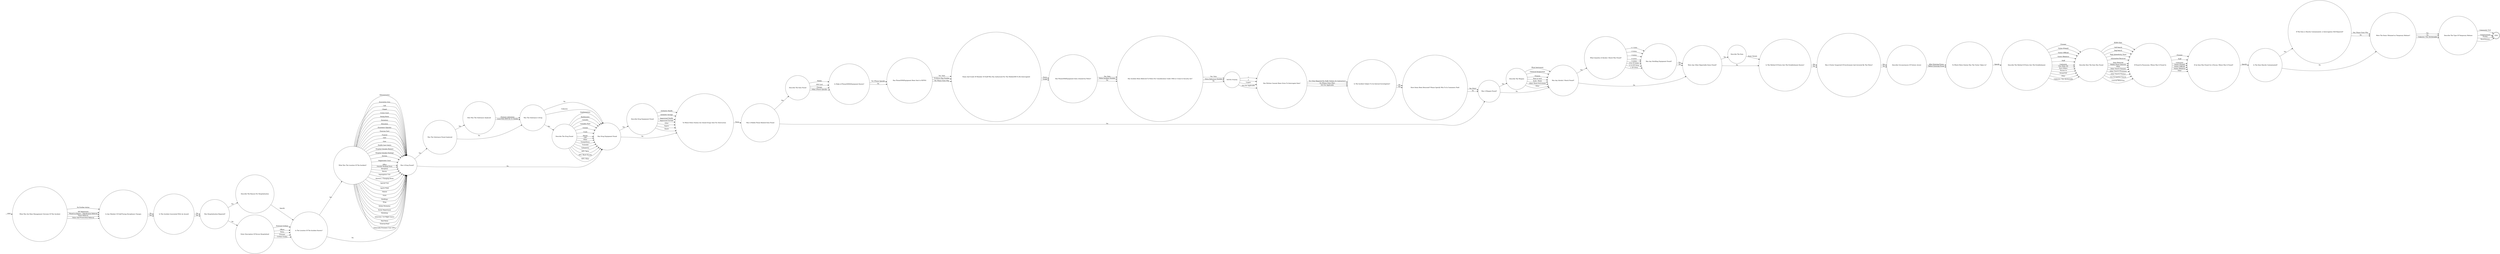 digraph OLD_FINDS {  rankdir=LR;
  node [shape = circle];
  START_NODE [label="", shape=none];
  START_NODE -> 49257 [label = "start"];
  END_NODE [label="END", shape="doublecircle"];
  49257 [label = "What Was the Main Management Outcome Of This Incident"];
  49257 -> 49258 [label = "No Further Action"];
  49257 -> 49258 [label = "IEP Regression"];
  49257 -> 49258 [label = "Placed on Report ./ Adjudication Referral"];
  49257 -> 49258 [label = "Police Referral"];
  49257 -> 49258 [label = "Police And Prosecution Referral"];
  49258 [label = "Is Any Member Of Staff Facing Disciplinary Charges"];
  49258 -> 49259 [label = "No"];
  49258 -> 49259 [label = "Yes"];
  49259 [label = "Is This Incident Associated With An Assault"];
  49259 -> 49260 [label = "No"];
  49259 -> 49260 [label = "Yes"];
  49260 [label = "Was Hospitalisation Required?"];
  49260 -> 49261 [label = "Yes"];
  49260 -> 49266 [label = "No"];
  49261 [label = "Describe The Reason For Hospitalisation"];
  49261 -> 49263 [label = "Specify"];
  49263 [label = "Is The Location Of The Incident Known?"];
  49263 -> 49264 [label = "Yes"];
  49263 -> 49265 [label = "No"];
  49264 [label = "What Was The Location Of The Incident?"];
  49264 -> 49265 [label = "Administration"];
  49264 -> 49265 [label = "Association Area"];
  49264 -> 49265 [label = "Cell"];
  49264 -> 49265 [label = "Chapel"];
  49264 -> 49265 [label = "Crown Court"];
  49264 -> 49265 [label = "Dining Room"];
  49264 -> 49265 [label = "Dormitory"];
  49264 -> 49265 [label = "Education"];
  49264 -> 49265 [label = "Elsewhere (Specify)"];
  49264 -> 49265 [label = "Exercise Yard"];
  49264 -> 49265 [label = "Funeral"];
  49264 -> 49265 [label = "Gate"];
  49264 -> 49265 [label = "Gym"];
  49264 -> 49265 [label = "Health Care Centre"];
  49264 -> 49265 [label = "Hospital Outside (Patient)"];
  49264 -> 49265 [label = "Hospital Outside (Visiting)"];
  49264 -> 49265 [label = "Kitchen"];
  49264 -> 49265 [label = "Magistrates Court"];
  49264 -> 49265 [label = "Office"];
  49264 -> 49265 [label = "Outside Working Party"];
  49264 -> 49265 [label = "Reception"];
  49264 -> 49265 [label = "Recess"];
  49264 -> 49265 [label = "Segregation Unit"];
  49264 -> 49265 [label = "Showers / Changing Room"];
  49264 -> 49265 [label = "Special Unit"];
  49264 -> 49265 [label = "Sports Field"];
  49264 -> 49265 [label = "Vehicle"];
  49264 -> 49265 [label = "Visits"];
  49264 -> 49265 [label = "Weddings"];
  49264 -> 49265 [label = "Wing"];
  49264 -> 49265 [label = "Within Perimeter"];
  49264 -> 49265 [label = "Works Department"];
  49264 -> 49265 [label = "Workshop"];
  49264 -> 49265 [label = "Induction / 1st Night Centre"];
  49264 -> 49265 [label = "Mail Room"];
  49264 -> 49265 [label = "External Roof"];
  49264 -> 49265 [label = "Vulnerable Prisoners Unit (VPU)"];
  49265 [label = "Was A Drug Found?"];
  49265 -> 49267 [label = "Yes"];
  49265 -> 49271 [label = "No"];
  49266 [label = "Enter Description Of Person Hospitalised"];
  49266 -> 49263 [label = "External Civilians"];
  49266 -> 49263 [label = "Officer"];
  49266 -> 49263 [label = "Police"];
  49266 -> 49263 [label = "Prisoner"];
  49266 -> 49263 [label = "Civilian Grades"];
  49267 [label = "Was The Substance Found Analysed"];
  49267 -> 49268 [label = "Yes"];
  49267 -> 49269 [label = "No"];
  49268 [label = "How Was The Substance Analysed"];
  49268 -> 49269 [label = "Forensic Laboratory"];
  49268 -> 49269 [label = "Local With BDH Kit Or Similar"];
  49269 [label = "Was The Substance A Drug"];
  49269 -> 49270 [label = "Yes"];
  49269 -> 49271 [label = "No"];
  49269 -> 49271 [label = "Unknown"];
  49270 [label = "Describe The Drug Found"];
  49270 -> 49271 [label = "Amphetamines"];
  49270 -> 49271 [label = "Barbiturates"];
  49270 -> 49271 [label = "Cannabis"];
  49270 -> 49271 [label = "Cannabis Plant"];
  49270 -> 49271 [label = "Cocaine"];
  49270 -> 49271 [label = "Crack"];
  49270 -> 49271 [label = "Heroin"];
  49270 -> 49271 [label = "LSD"];
  49270 -> 49271 [label = "Other"];
  49270 -> 49271 [label = "Tranquilisers"];
  49270 -> 49271 [label = "Tramadol"];
  49270 -> 49271 [label = "Gabapentin"];
  49270 -> 49271 [label = "NPS: Spice"];
  49270 -> 49271 [label = "NPS: Black Mamba"];
  49270 -> 49271 [label = "NPS: Other"];
  49271 [label = "Was Drug Equipment Found"];
  49271 -> 49272 [label = "Yes"];
  49271 -> 49273 [label = "No"];
  49272 [label = "Describe Drug Equipment Found"];
  49272 -> 49273 [label = "Authentic Needle"];
  49272 -> 49273 [label = "Authentic Syringe"];
  49272 -> 49273 [label = "Improvised Needle"];
  49272 -> 49273 [label = "Improvised Syringe"];
  49272 -> 49273 [label = "Other"];
  49272 -> 49273 [label = "Pipe(s)"];
  49272 -> 49273 [label = "Roach"];
  49273 [label = "To Which Police Station Are Seized Drugs Sent For Destruction"];
  49273 -> 49274 [label = "Name"];
  49274 [label = "Was A Mobile Phone Related Item Found"];
  49274 -> 49275 [label = "Yes"];
  49274 -> 49287 [label = "No"];
  49275 [label = "Describe The Item Found"];
  49275 -> 49276 [label = "Mobile"];
  49275 -> 49276 [label = "SIM Card"];
  49275 -> 49276 [label = "Charger"];
  49275 -> 49276 [label = "Other (Please Specify)"];
  49276 [label = "Is Make of Phone/SIMS/Equipment Known?"];
  49276 -> 49279 [label = "Yes (Please Specify)"];
  49276 -> 49279 [label = "No"];
  49279 [label = "Has Phone/SIM/Equipment Been Sent to NDTSG"];
  49279 -> 49280 [label = "Yes: Date"];
  49279 -> 49280 [label = "Evidence Bag Number"];
  49279 -> 49280 [label = "No: Please State Why"];
  49280 [label = "Name And Grade Of Member Of Staff Who Has Authorised For The Mobile/SIM To Be Interrogated"];
  49280 -> 49281 [label = "Name"];
  49280 -> 49281 [label = "Grade"];
  49281 [label = "Has Phone/SIM/Equipment been retained by Police?"];
  49281 -> 49282 [label = "Yes: Date"];
  49281 -> 49282 [label = "Police Incident Number"];
  49281 -> 49282 [label = "No"];
  49282 [label = "Has Incident Been Referred To Police For Consideration Under OMA or Crime & Security Act?"];
  49282 -> 49283 [label = "Yes: Date"];
  49282 -> 49283 [label = "Police Reference Number"];
  49282 -> 49283 [label = "No"];
  49283 [label = "NDTSG Priority"];
  49283 -> 49284 [label = "1"];
  49283 -> 49284 [label = "2"];
  49283 -> 49284 [label = "Urgent"];
  49283 -> 49284 [label = "N/A Not Applicable"];
  49284 [label = "Has Written Consent Been Given To Interrogate Item?"];
  49284 -> 49285 [label = "Yes (Only Required For Staff, Visitors Or Contractors)"];
  49284 -> 49285 [label = "No (Please State Why)"];
  49284 -> 49285 [label = "N/A Not Applicable"];
  49285 [label = "Is The Incident Subject To An Internal Investigation?"];
  49285 -> 49286 [label = "No"];
  49285 -> 49286 [label = "Yes"];
  49286 [label = "Have Items Been Returned? Please Specify Who To In Comments Field"];
  49286 -> 49287 [label = "Yes (Date)"];
  49286 -> 49287 [label = "No"];
  49287 [label = "Was A Weapon Found?"];
  49287 -> 49288 [label = "Yes"];
  49287 -> 49289 [label = "No"];
  49288 [label = "Describe The Weapon"];
  49288 -> 49289 [label = "Blunt Instrument"];
  49288 -> 49289 [label = "Chemical Incapacitant"];
  49288 -> 49289 [label = "Firearm"];
  49288 -> 49289 [label = "Item In Sock"];
  49288 -> 49289 [label = "Knife / Blade"];
  49288 -> 49289 [label = "Other Sharp Instrument"];
  49288 -> 49289 [label = "Other"];
  49289 [label = "Was Any Alcohol / Hooch Found?"];
  49289 -> 49290 [label = "Yes"];
  49289 -> 49292 [label = "No"];
  49290 [label = "What Quantity of Alcohol / Hooch Was Found?"];
  49290 -> 49291 [label = "< 1 Litre"];
  49290 -> 49291 [label = "2 Litres"];
  49290 -> 49291 [label = "3 Litres"];
  49290 -> 49291 [label = "4 Litres"];
  49290 -> 49291 [label = "5 Litres"];
  49290 -> 49291 [label = "6 to 10 Litres"];
  49290 -> 49291 [label = "11 to 20 Litres"];
  49290 -> 49291 [label = "> 20 Litres"];
  49291 [label = "Was Any Distilling Equipment Found?"];
  49291 -> 49292 [label = "Yes"];
  49291 -> 49292 [label = "No"];
  49292 [label = "Were Any Other Reportable Items Found?"];
  49292 -> 49293 [label = "Yes"];
  49292 -> 49294 [label = "No"];
  49293 [label = "Describe The Item"];
  49293 -> 49294 [label = "Enter Details"];
  49294 [label = "Is The Method Of Entry Into The Establishment Known?"];
  49294 -> 49295 [label = "Yes"];
  49294 -> 49295 [label = "No"];
  49295 [label = "Was A Visitor Suspected Of Involvement And Arrested By The Police?"];
  49295 -> 49296 [label = "Yes"];
  49295 -> 49296 [label = "No"];
  49296 [label = "Describe Circumstances Of Visitors Arrest"];
  49296 -> 49297 [label = "After Entering Prison"];
  49296 -> 49297 [label = "Before Entering Prison"];
  49297 [label = "To Which Police Station Was The Visitor Taken to?"];
  49297 -> 49300 [label = "Specify"];
  49300 [label = "Describe The Method Of Entry Into The Establishment"];
  49300 -> 49301 [label = "Prisoner"];
  49300 -> 49301 [label = "Visitor (Friend)"];
  49300 -> 49301 [label = "Visitor (Official)"];
  49300 -> 49301 [label = "Visitor (Relative)"];
  49300 -> 49301 [label = "Staff"];
  49300 -> 49301 [label = "Contractor"];
  49300 -> 49301 [label = "Post (Rule 39)"];
  49300 -> 49301 [label = "Post (Other)"];
  49300 -> 49301 [label = "Thrown In"];
  49300 -> 49301 [label = "Drone/UAV"];
  49300 -> 49301 [label = "Other"];
  49300 -> 49301 [label = "Unknown / Not Attributable"];
  49301 [label = "Describe How The Item Was Found"];
  49301 -> 49302 [label = "BOSS Chair"];
  49301 -> 49302 [label = "Cell Search"];
  49301 -> 49302 [label = "Dog Search"];
  49301 -> 49302 [label = "High Intensitivity Wand"];
  49301 -> 49302 [label = "Information Received"];
  49301 -> 49302 [label = "Item Observed"];
  49301 -> 49302 [label = "Mobile Phone Detector"];
  49301 -> 49302 [label = "Other"];
  49301 -> 49302 [label = "Other Search (Inmate)"];
  49301 -> 49302 [label = "Other Search (Premises)"];
  49301 -> 49302 [label = "Other Search (Visitor)"];
  49301 -> 49302 [label = "Pre-Occupation Search"];
  49301 -> 49302 [label = "Unusual Behaviour"];
  49302 [label = "If Found In Possession, Whose Was It Found In"];
  49302 -> 49303 [label = "Prisoner"];
  49302 -> 49303 [label = "Staff"];
  49302 -> 49303 [label = "Contractor"];
  49302 -> 49303 [label = "Visitor (Friend)"];
  49302 -> 49303 [label = "Visitor (Official)"];
  49302 -> 49303 [label = "Visitor (Relative)"];
  49302 -> 49303 [label = "Other"];
  49303 [label = "If An Item Was Found On A Person, Where Was It Found?"];
  49303 -> 49304 [label = "Specify"];
  49304 [label = "Is The Item Heavily Contaminated?"];
  49304 -> 49305 [label = "Yes"];
  49304 -> 49306 [label = "No"];
  49305 [label = "If The Item is Heavily Contaminated, is Interrogation Still Required?"];
  49305 -> 49306 [label = "Yes; Please State Why"];
  49305 -> 49306 [label = "No"];
  49306 [label = "Were The Items Obtained on Temporary Release?"];
  49306 -> 49307 [label = "Yes"];
  49306 -> 49307 [label = "No"];
  49306 -> 49307 [label = "Unknown / Not Attributable"];
  49307 [label = "Describe The Type Of Temporary Release"];
  49307 -> END_NODE [label = "Community Visit"];
  49307 -> END_NODE [label = "Compassionate"];
  49307 -> END_NODE [label = "Facility"];
  49307 -> END_NODE [label = "Resettlement"];
}
